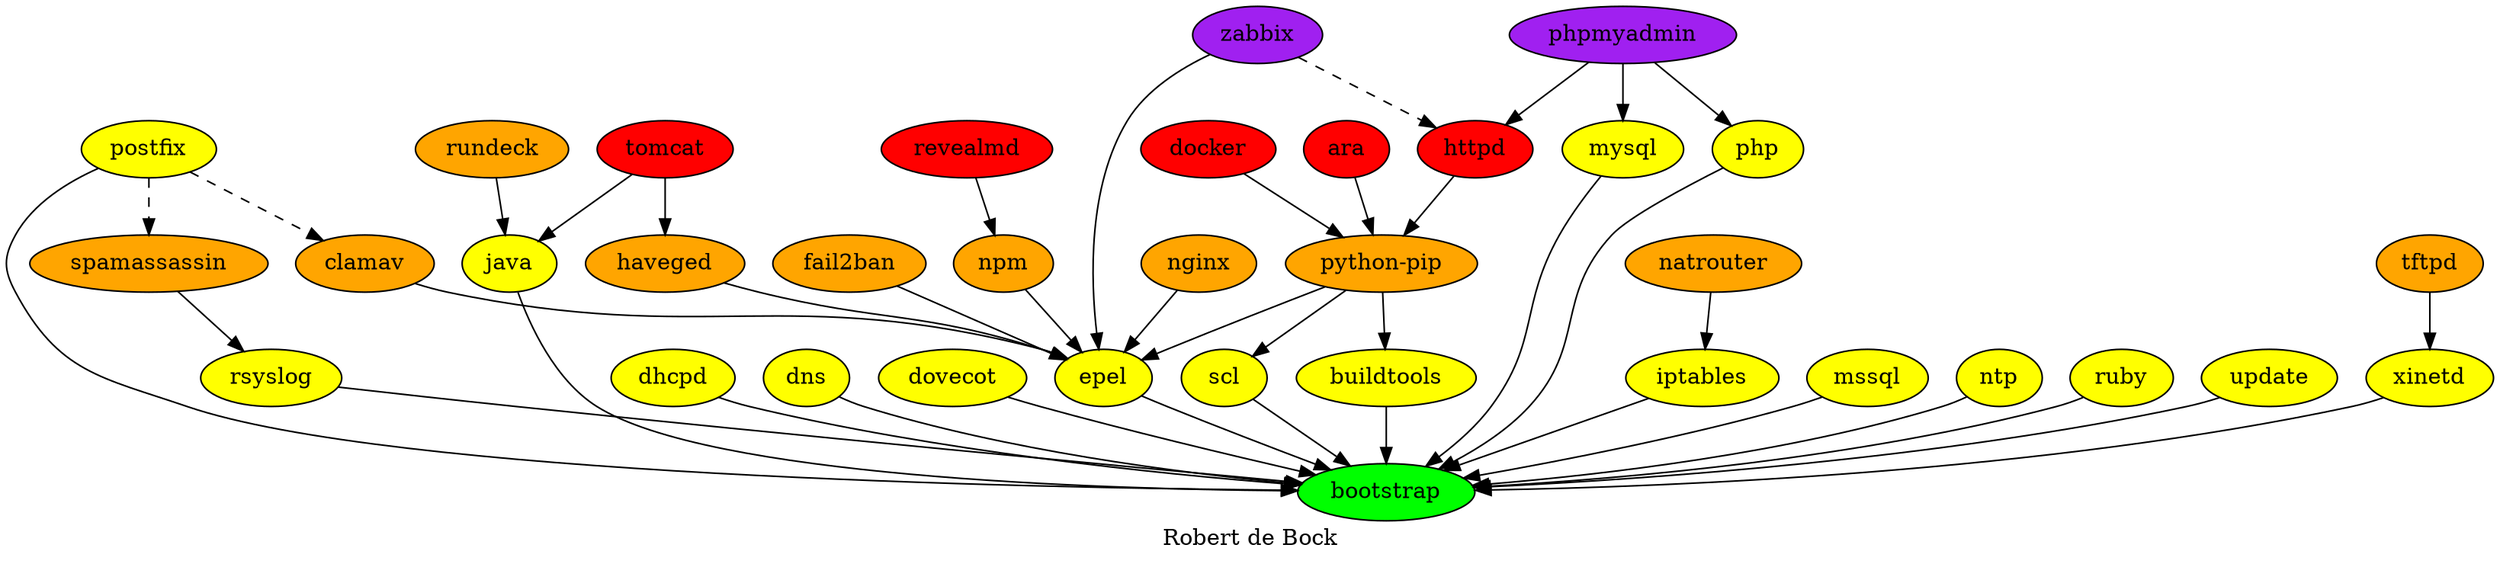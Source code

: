 digraph hierarchy {
  label = "Robert de Bock" ;
  {
    ara [fillcolor=red style=filled]
    bootstrap [fillcolor=green style=filled]
    buildtools [fillcolor=yellow style=filled]
    clamav [fillcolor=orange style=filled]
    dhcpd [fillcolor=yellow style=filled]
    dns [fillcolor=yellow style=filled]
    docker [fillcolor=red style=filled]
    dovecot [fillcolor=yellow style=filled]
    epel [fillcolor=yellow style=filled]
    fail2ban [fillcolor=orange style=filled]
    haveged [fillcolor=orange style=filled]
    httpd [fillcolor=red style=filled]
    iptables [fillcolor=yellow style=filled]
    java [fillcolor=yellow style=filled]
    mssql [fillcolor=yellow style=filled]
    mysql [fillcolor=yellow style=filled]
    natrouter [fillcolor=orange style=filled]
    nginx [fillcolor=orange style=filled]
    npm [fillcolor=orange style=filled]
    ntp [fillcolor=yellow style=filled]
    php [fillcolor=yellow style=filled]
    phpmyadmin [fillcolor=purple style=filled]
    postfix [fillcolor=yellow style=filled]
    "python-pip" [fillcolor=orange style=filled]
    revealmd [fillcolor=red style=filled]
    rsyslog [fillcolor=yellow style=filled]
    ruby [fillcolor=yellow style=filled]
    rundeck [fillcolor=orange style=filled]
    scl [fillcolor=yellow style=filled]
    spamassassin [fillcolor=orange style=filled]
    tftpd [fillcolor=orange style=filled]
    tomcat [fillcolor=red style=filled]
    update [fillcolor=yellow style=filled]
    xinetd [fillcolor=yellow style=filled]
    zabbix [fillcolor=purple style=filled]
  }
  {buildtools dhcpd dns dovecot epel iptables java mysql mssql ntp php postfix rsyslog ruby scl update xinetd} -> bootstrap
  {clamav fail2ban haveged nginx npm "python-pip" zabbix} -> epel
  postfix -> {spamassassin clamav} [style=dashed]
  {ara docker httpd} -> "python-pip"
  revealmd -> npm
  natrouter -> iptables
  tftpd -> xinetd 
  phpmyadmin -> {php httpd mysql}
  zabbix -> httpd [style=dashed]
  "python-pip" -> {buildtools scl}
  {rundeck tomcat} -> java
  tomcat -> haveged
  spamassassin -> rsyslog
}
